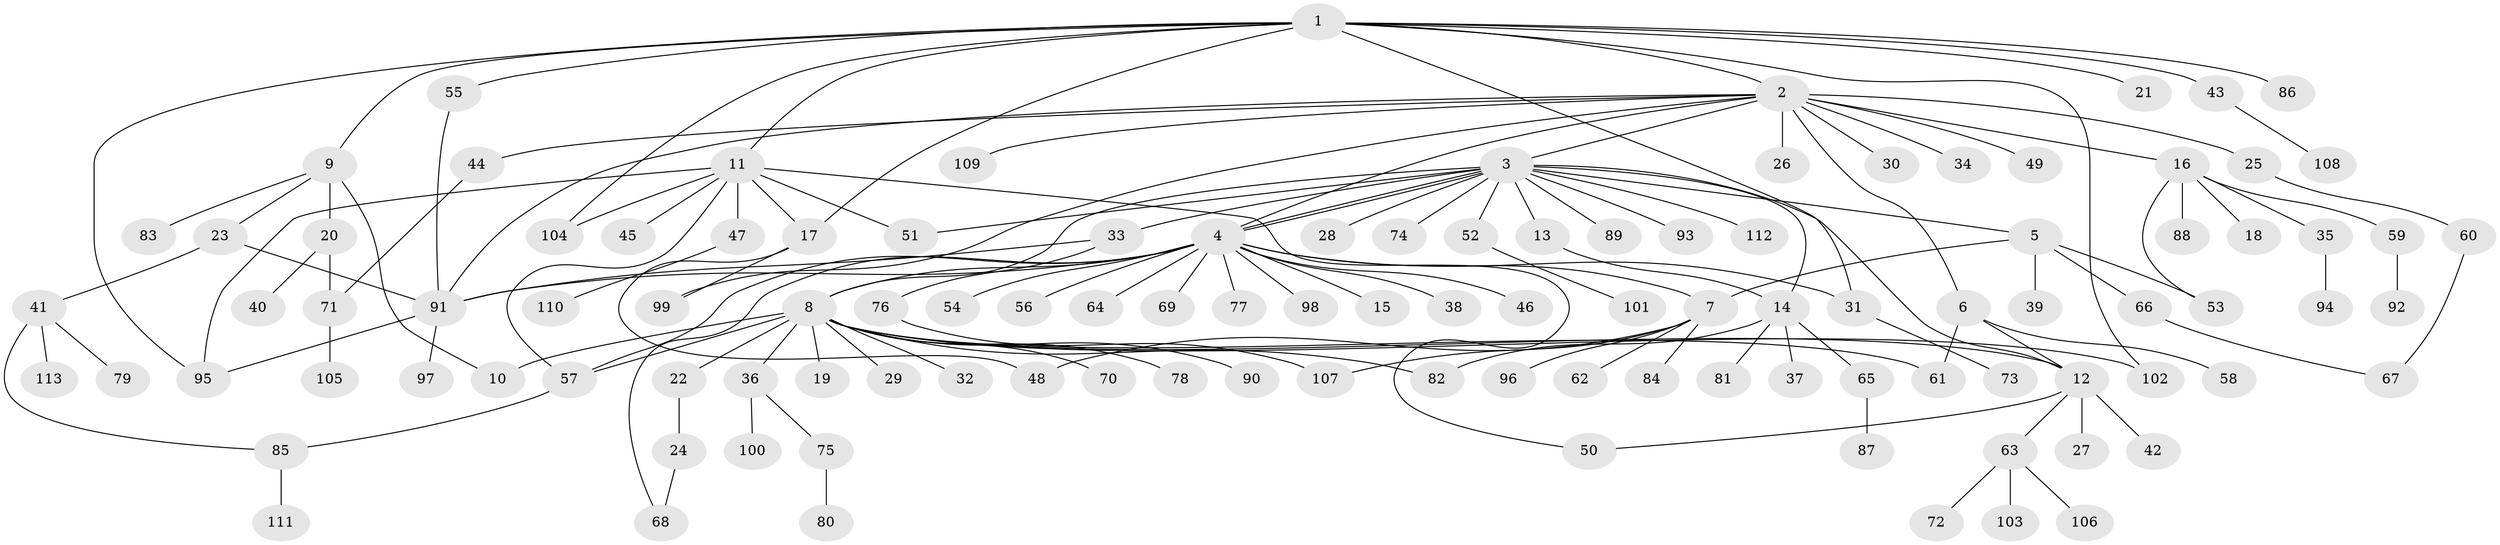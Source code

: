 // coarse degree distribution, {2: 0.20588235294117646, 3: 0.08823529411764706, 1: 0.4117647058823529, 11: 0.058823529411764705, 5: 0.029411764705882353, 4: 0.08823529411764706, 7: 0.029411764705882353, 13: 0.029411764705882353, 10: 0.058823529411764705}
// Generated by graph-tools (version 1.1) at 2025/36/03/04/25 23:36:49]
// undirected, 113 vertices, 144 edges
graph export_dot {
  node [color=gray90,style=filled];
  1;
  2;
  3;
  4;
  5;
  6;
  7;
  8;
  9;
  10;
  11;
  12;
  13;
  14;
  15;
  16;
  17;
  18;
  19;
  20;
  21;
  22;
  23;
  24;
  25;
  26;
  27;
  28;
  29;
  30;
  31;
  32;
  33;
  34;
  35;
  36;
  37;
  38;
  39;
  40;
  41;
  42;
  43;
  44;
  45;
  46;
  47;
  48;
  49;
  50;
  51;
  52;
  53;
  54;
  55;
  56;
  57;
  58;
  59;
  60;
  61;
  62;
  63;
  64;
  65;
  66;
  67;
  68;
  69;
  70;
  71;
  72;
  73;
  74;
  75;
  76;
  77;
  78;
  79;
  80;
  81;
  82;
  83;
  84;
  85;
  86;
  87;
  88;
  89;
  90;
  91;
  92;
  93;
  94;
  95;
  96;
  97;
  98;
  99;
  100;
  101;
  102;
  103;
  104;
  105;
  106;
  107;
  108;
  109;
  110;
  111;
  112;
  113;
  1 -- 2;
  1 -- 9;
  1 -- 11;
  1 -- 17;
  1 -- 21;
  1 -- 31;
  1 -- 43;
  1 -- 55;
  1 -- 86;
  1 -- 95;
  1 -- 102;
  1 -- 104;
  2 -- 3;
  2 -- 4;
  2 -- 6;
  2 -- 16;
  2 -- 25;
  2 -- 26;
  2 -- 30;
  2 -- 34;
  2 -- 44;
  2 -- 49;
  2 -- 91;
  2 -- 99;
  2 -- 109;
  3 -- 4;
  3 -- 4;
  3 -- 5;
  3 -- 8;
  3 -- 12;
  3 -- 13;
  3 -- 14;
  3 -- 28;
  3 -- 33;
  3 -- 51;
  3 -- 52;
  3 -- 74;
  3 -- 89;
  3 -- 93;
  3 -- 112;
  4 -- 7;
  4 -- 8;
  4 -- 15;
  4 -- 31;
  4 -- 38;
  4 -- 46;
  4 -- 54;
  4 -- 56;
  4 -- 57;
  4 -- 64;
  4 -- 68;
  4 -- 69;
  4 -- 77;
  4 -- 91;
  4 -- 98;
  5 -- 7;
  5 -- 39;
  5 -- 53;
  5 -- 66;
  6 -- 12;
  6 -- 58;
  6 -- 61;
  7 -- 48;
  7 -- 62;
  7 -- 84;
  7 -- 96;
  7 -- 107;
  8 -- 10;
  8 -- 12;
  8 -- 19;
  8 -- 22;
  8 -- 29;
  8 -- 32;
  8 -- 36;
  8 -- 57;
  8 -- 61;
  8 -- 70;
  8 -- 78;
  8 -- 82;
  8 -- 90;
  8 -- 102;
  9 -- 10;
  9 -- 20;
  9 -- 23;
  9 -- 83;
  11 -- 17;
  11 -- 45;
  11 -- 47;
  11 -- 50;
  11 -- 51;
  11 -- 57;
  11 -- 95;
  11 -- 104;
  12 -- 27;
  12 -- 42;
  12 -- 50;
  12 -- 63;
  13 -- 14;
  14 -- 37;
  14 -- 65;
  14 -- 81;
  14 -- 82;
  16 -- 18;
  16 -- 35;
  16 -- 53;
  16 -- 59;
  16 -- 88;
  17 -- 48;
  17 -- 99;
  20 -- 40;
  20 -- 71;
  22 -- 24;
  23 -- 41;
  23 -- 91;
  24 -- 68;
  25 -- 60;
  31 -- 73;
  33 -- 76;
  33 -- 91;
  35 -- 94;
  36 -- 75;
  36 -- 100;
  41 -- 79;
  41 -- 85;
  41 -- 113;
  43 -- 108;
  44 -- 71;
  47 -- 110;
  52 -- 101;
  55 -- 91;
  57 -- 85;
  59 -- 92;
  60 -- 67;
  63 -- 72;
  63 -- 103;
  63 -- 106;
  65 -- 87;
  66 -- 67;
  71 -- 105;
  75 -- 80;
  76 -- 107;
  85 -- 111;
  91 -- 95;
  91 -- 97;
}
